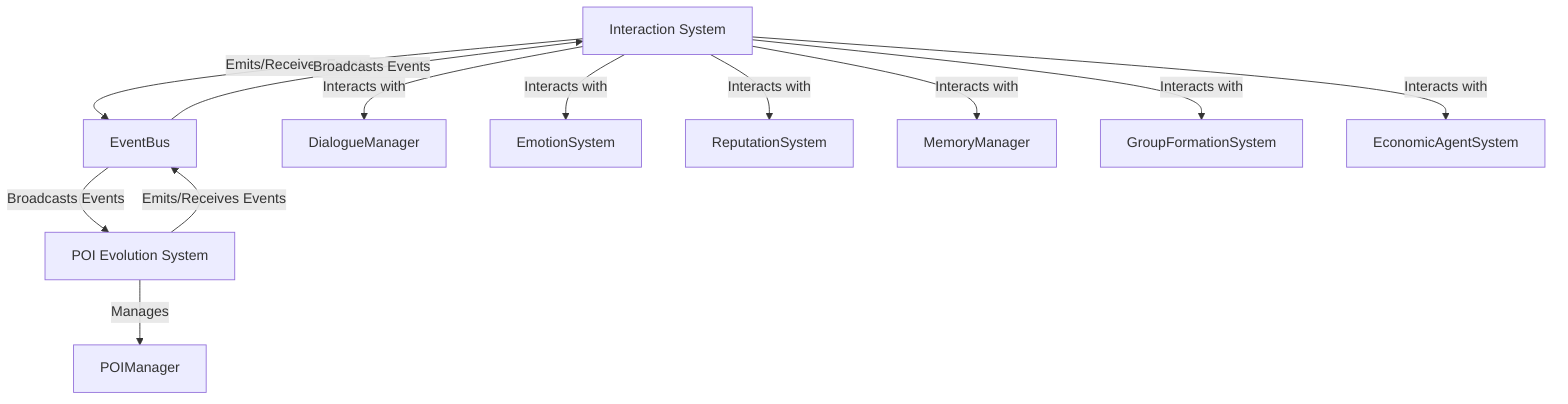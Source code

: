 %% Mermaid diagram: Interaction & POI Evolution System Overview

graph TD
    A[Interaction System]
    B[POI Evolution System]
    C[EventBus]
    D[POIManager]
    E[DialogueManager]
    F[EmotionSystem]
    G[ReputationSystem]
    H[MemoryManager]
    I[GroupFormationSystem]
    J[EconomicAgentSystem]

    A -- Interacts with --> E
    A -- Interacts with --> F
    A -- Interacts with --> G
    A -- Interacts with --> H
    A -- Interacts with --> I
    A -- Interacts with --> J
    A -- Emits/Receives Events --> C
    B -- Emits/Receives Events --> C
    B -- Manages --> D
    C -- Broadcasts Events --> A
    C -- Broadcasts Events --> B